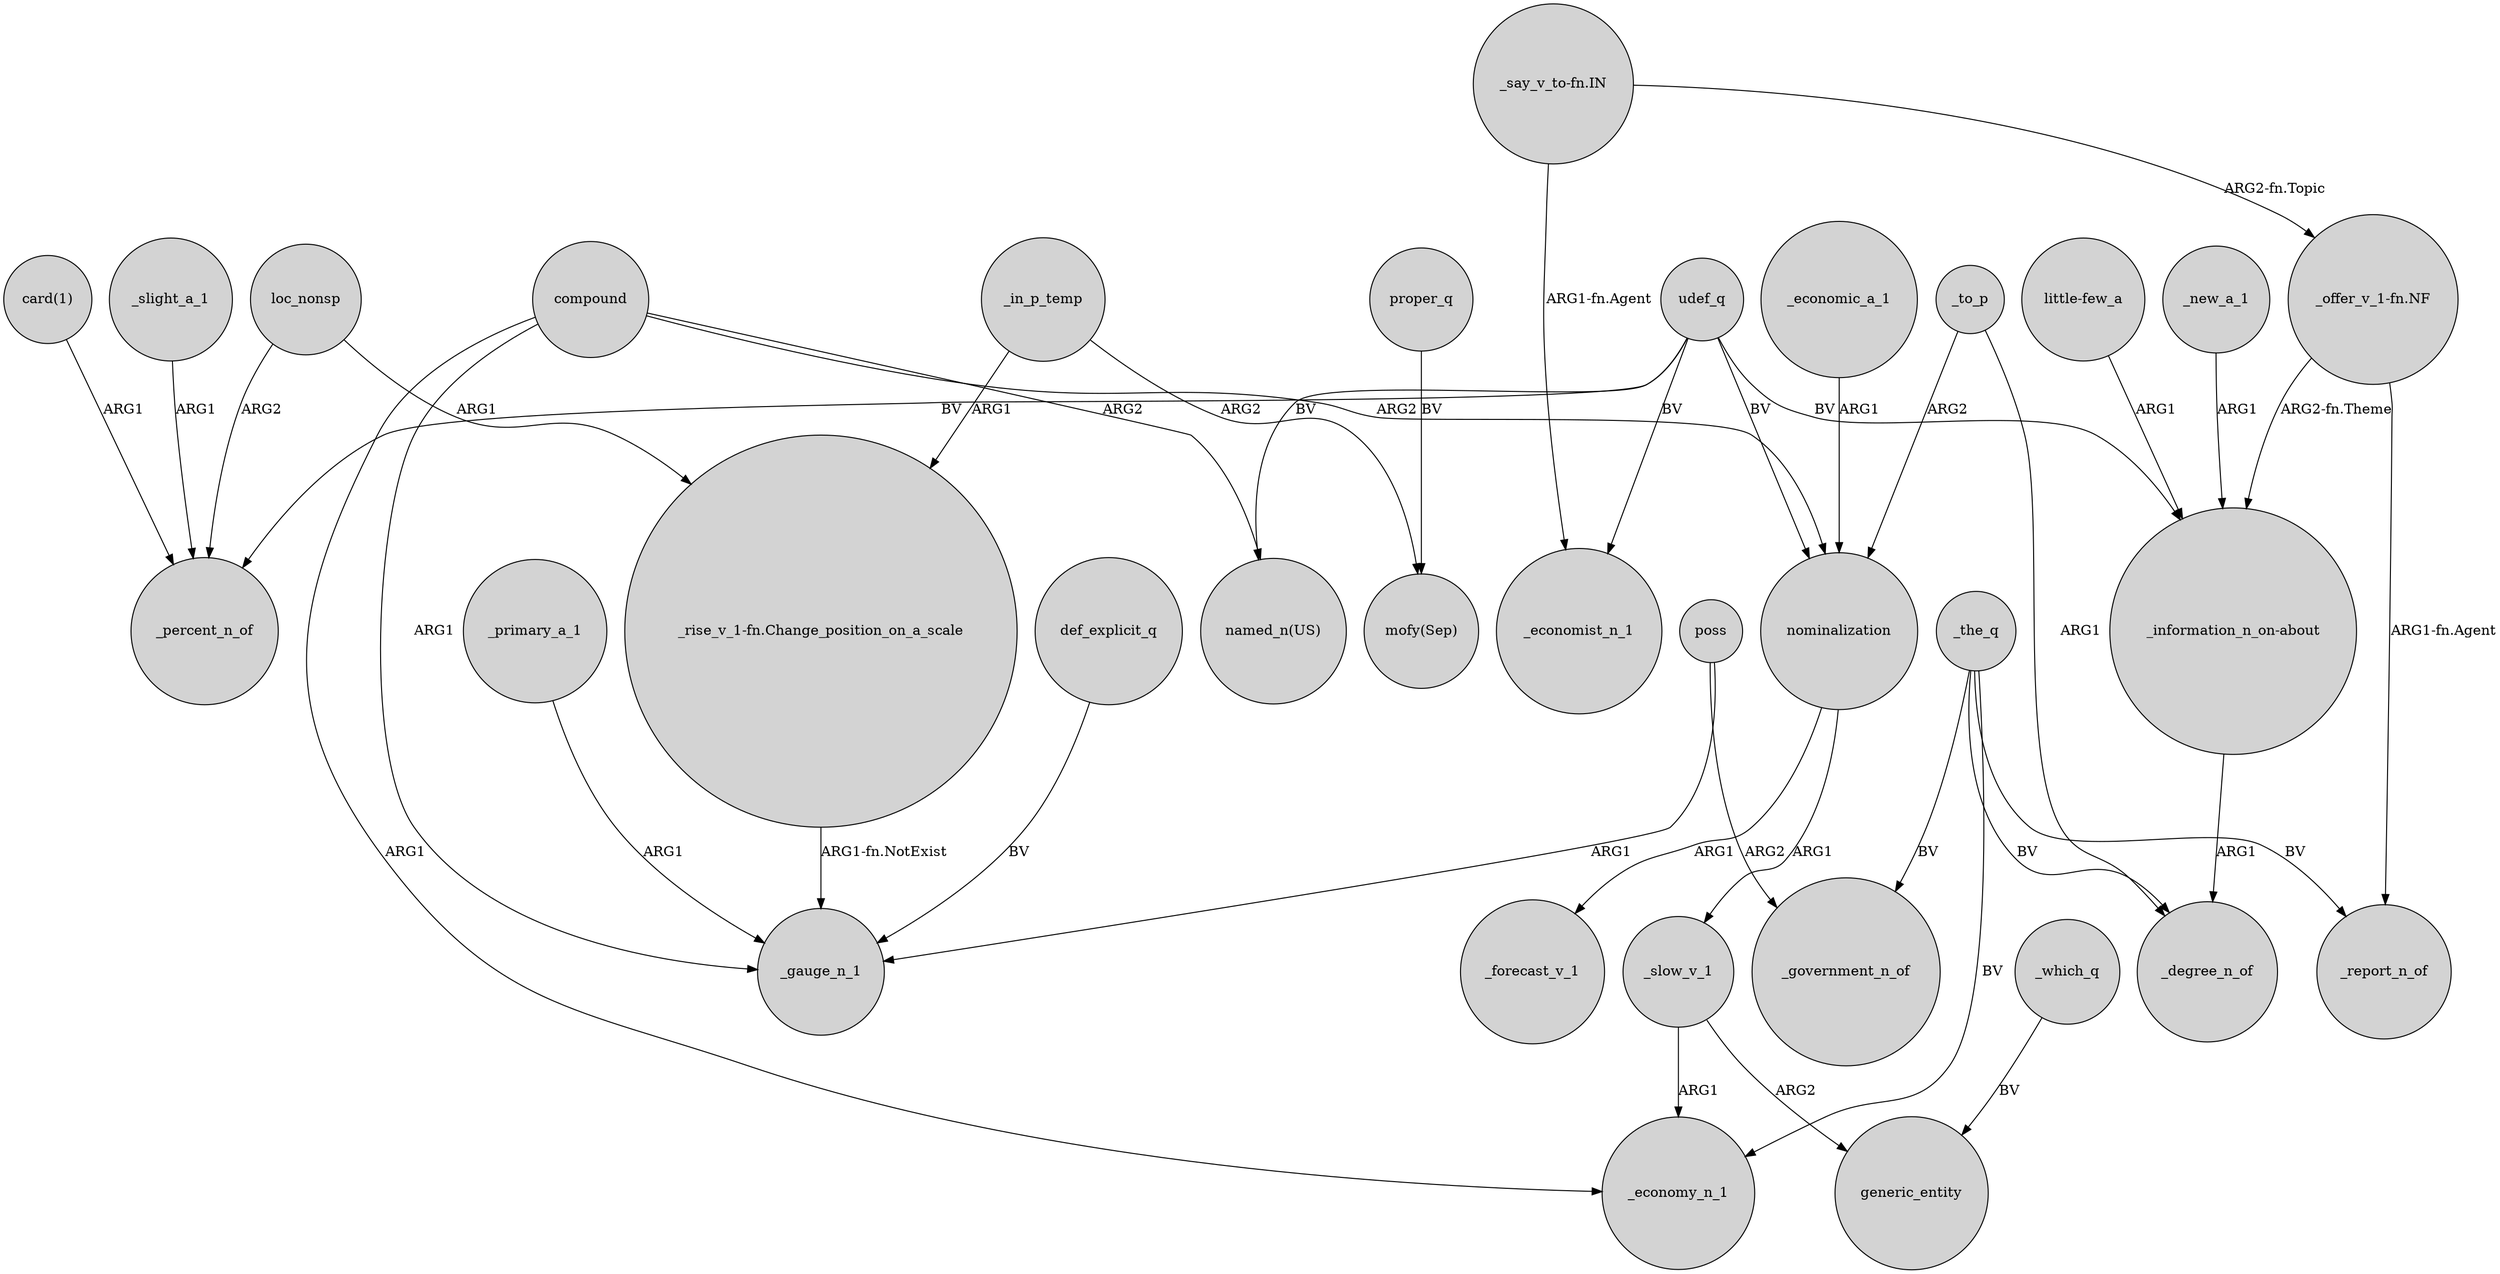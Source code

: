 digraph {
	node [shape=circle style=filled]
	"card(1)" -> _percent_n_of [label=ARG1]
	_slight_a_1 -> _percent_n_of [label=ARG1]
	udef_q -> "named_n(US)" [label=BV]
	"_say_v_to-fn.IN" -> _economist_n_1 [label="ARG1-fn.Agent"]
	"little-few_a" -> "_information_n_on-about" [label=ARG1]
	"_offer_v_1-fn.NF" -> "_information_n_on-about" [label="ARG2-fn.Theme"]
	"_offer_v_1-fn.NF" -> _report_n_of [label="ARG1-fn.Agent"]
	compound -> _gauge_n_1 [label=ARG1]
	_the_q -> _economy_n_1 [label=BV]
	"_information_n_on-about" -> _degree_n_of [label=ARG1]
	compound -> nominalization [label=ARG2]
	proper_q -> "mofy(Sep)" [label=BV]
	udef_q -> _economist_n_1 [label=BV]
	_which_q -> generic_entity [label=BV]
	_slow_v_1 -> generic_entity [label=ARG2]
	"_say_v_to-fn.IN" -> "_offer_v_1-fn.NF" [label="ARG2-fn.Topic"]
	compound -> "named_n(US)" [label=ARG2]
	udef_q -> "_information_n_on-about" [label=BV]
	nominalization -> _slow_v_1 [label=ARG1]
	_new_a_1 -> "_information_n_on-about" [label=ARG1]
	_the_q -> _degree_n_of [label=BV]
	loc_nonsp -> _percent_n_of [label=ARG2]
	_to_p -> nominalization [label=ARG2]
	loc_nonsp -> "_rise_v_1-fn.Change_position_on_a_scale" [label=ARG1]
	_the_q -> _report_n_of [label=BV]
	nominalization -> _forecast_v_1 [label=ARG1]
	_economic_a_1 -> nominalization [label=ARG1]
	"_rise_v_1-fn.Change_position_on_a_scale" -> _gauge_n_1 [label="ARG1-fn.NotExist"]
	udef_q -> nominalization [label=BV]
	_primary_a_1 -> _gauge_n_1 [label=ARG1]
	_the_q -> _government_n_of [label=BV]
	compound -> _economy_n_1 [label=ARG1]
	def_explicit_q -> _gauge_n_1 [label=BV]
	udef_q -> _percent_n_of [label=BV]
	poss -> _government_n_of [label=ARG2]
	_in_p_temp -> "_rise_v_1-fn.Change_position_on_a_scale" [label=ARG1]
	_in_p_temp -> "mofy(Sep)" [label=ARG2]
	_to_p -> _degree_n_of [label=ARG1]
	_slow_v_1 -> _economy_n_1 [label=ARG1]
	poss -> _gauge_n_1 [label=ARG1]
}
